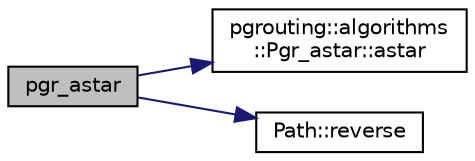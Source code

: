 digraph "pgr_astar"
{
  edge [fontname="Helvetica",fontsize="10",labelfontname="Helvetica",labelfontsize="10"];
  node [fontname="Helvetica",fontsize="10",shape=record];
  rankdir="LR";
  Node18 [label="pgr_astar",height=0.2,width=0.4,color="black", fillcolor="grey75", style="filled", fontcolor="black"];
  Node18 -> Node19 [color="midnightblue",fontsize="10",style="solid",fontname="Helvetica"];
  Node19 [label="pgrouting::algorithms\l::Pgr_astar::astar",height=0.2,width=0.4,color="black", fillcolor="white", style="filled",URL="$classpgrouting_1_1algorithms_1_1Pgr__astar.html#a556ce53d0181fdf27d13f6e39d109c09",tooltip="one to one astar 1 to 1 "];
  Node18 -> Node20 [color="midnightblue",fontsize="10",style="solid",fontname="Helvetica"];
  Node20 [label="Path::reverse",height=0.2,width=0.4,color="black", fillcolor="white", style="filled",URL="$classPath.html#a7bba11c6c32823d91b1e9bf00a6baa2e"];
}

